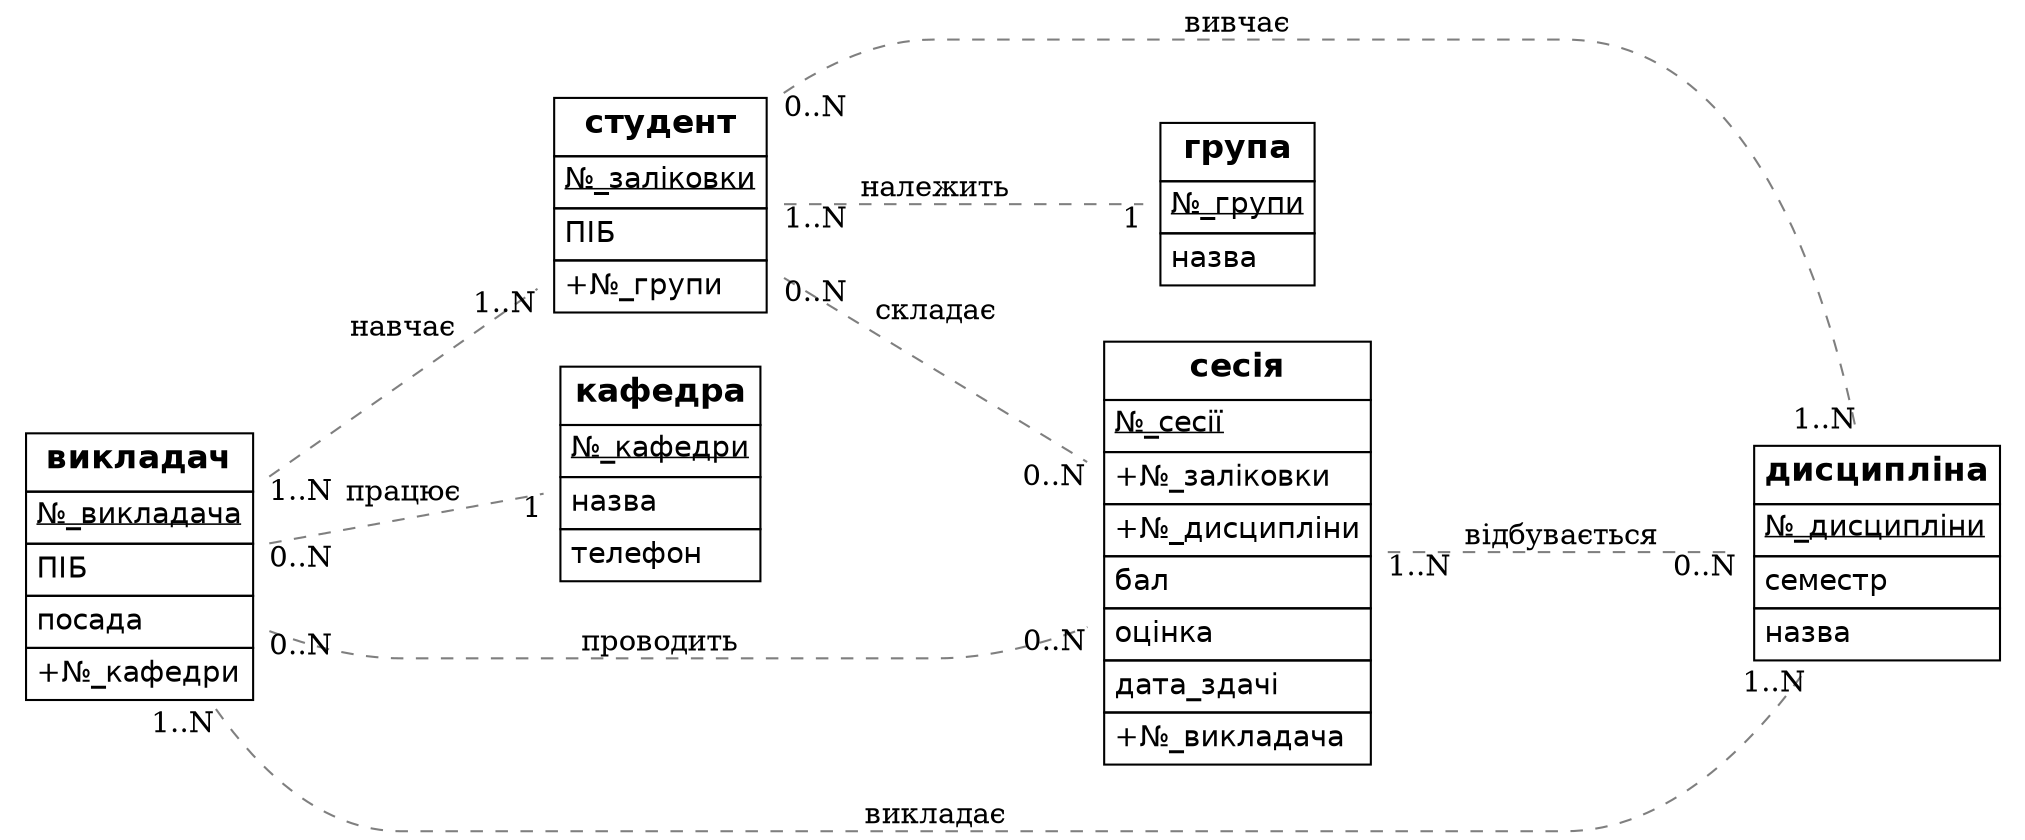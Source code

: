  graph {
    graph [rankdir=LR];
    node [label="\N",
        shape=plaintext
    ];
    edge [color=gray50,
        minlen=2,
        style=dashed
    ];

"студент" [label=<<FONT FACE="Helvetica"><TABLE BORDER="0" CELLBORDER="1" CELLPADDING="4" CELLSPACING="0"><TR><TD><B><FONT POINT-SIZE="16">студент</FONT></B></TD></TR><TR><TD ALIGN="LEFT"><u><FONT>№_заліковки</FONT></u></TD></TR><TR><TD ALIGN="LEFT"><FONT>ПІБ</FONT></TD></TR><TR><TD ALIGN="LEFT"><FONT>+№_групи</FONT></TD></TR></TABLE></FONT>>];
"група" [label=<<FONT FACE="Helvetica"><TABLE BORDER="0" CELLBORDER="1" CELLPADDING="4" CELLSPACING="0"><TR><TD><B><FONT POINT-SIZE="16">група</FONT></B></TD></TR><TR><TD ALIGN="LEFT"><u><FONT>№_групи</FONT></u></TD></TR><TR><TD ALIGN="LEFT"><FONT>назва</FONT></TD></TR></TABLE></FONT>>];
"викладач" [label=<<FONT FACE="Helvetica"><TABLE BORDER="0" CELLBORDER="1" CELLPADDING="4" CELLSPACING="0"><TR><TD><B><FONT POINT-SIZE="16">викладач</FONT></B></TD></TR><TR><TD ALIGN="LEFT"><u><FONT>№_викладача</FONT></u></TD></TR><TR><TD ALIGN="LEFT"><FONT>ПІБ</FONT></TD></TR><TR><TD ALIGN="LEFT"><FONT>посада</FONT></TD></TR><TR><TD ALIGN="LEFT"><FONT>+№_кафедри</FONT></TD></TR></TABLE></FONT>>];
"кафедра" [label=<<FONT FACE="Helvetica"><TABLE BORDER="0" CELLBORDER="1" CELLPADDING="4" CELLSPACING="0"><TR><TD><B><FONT POINT-SIZE="16">кафедра</FONT></B></TD></TR><TR><TD ALIGN="LEFT"><u><FONT>№_кафедри</FONT></u></TD></TR><TR><TD ALIGN="LEFT"><FONT>назва</FONT></TD></TR><TR><TD ALIGN="LEFT"><FONT>телефон</FONT></TD></TR></TABLE></FONT>>];
"дисципліна" [label=<<FONT FACE="Helvetica"><TABLE BORDER="0" CELLBORDER="1" CELLPADDING="4" CELLSPACING="0"><TR><TD><B><FONT POINT-SIZE="16">дисципліна</FONT></B></TD></TR><TR><TD ALIGN="LEFT"><u><FONT>№_дисципліни</FONT></u></TD></TR><TR><TD ALIGN="LEFT"><FONT>семестр</FONT></TD></TR><TR><TD ALIGN="LEFT"><FONT>назва</FONT></TD></TR></TABLE></FONT>>];
"сесія" [label=<<FONT FACE="Helvetica"><TABLE BORDER="0" CELLBORDER="1" CELLPADDING="4" CELLSPACING="0"><TR><TD><B><FONT POINT-SIZE="16">сесія</FONT></B></TD></TR><TR><TD ALIGN="LEFT"><u><FONT>№_сесії</FONT></u></TD></TR><TR><TD ALIGN="LEFT"><FONT>+№_заліковки</FONT></TD></TR><TR><TD ALIGN="LEFT"><FONT>+№_дисципліни</FONT></TD></TR><TR><TD ALIGN="LEFT"><FONT>бал</FONT></TD></TR><TR><TD ALIGN="LEFT"><FONT>оцінка</FONT></TD></TR><TR><TD ALIGN="LEFT"><FONT>дата_здачі</FONT></TD></TR><TR><TD ALIGN="LEFT"><FONT>+№_викладача</FONT></TD></TR></TABLE></FONT>>];
"студент" -- "група" [taillabel=<<FONT>1..N</FONT>>,label=<<FONT>належить</FONT>>,headlabel=<<FONT>1</FONT>>];
"студент" -- "дисципліна" [taillabel=<<FONT>0..N</FONT>>,label=<<FONT>вивчає</FONT>>,headlabel=<<FONT>1..N</FONT>>];
"студент" -- "сесія" [taillabel=<<FONT>0..N</FONT>>,label=<<FONT>складає</FONT>>,headlabel=<<FONT>0..N</FONT>>];
"викладач" -- "кафедра" [taillabel=<<FONT>0..N</FONT>>,label=<<FONT>працює</FONT>>,headlabel=<<FONT>1</FONT>>];
"викладач" -- "дисципліна" [taillabel=<<FONT>1..N</FONT>>,label=<<FONT>викладає</FONT>>,headlabel=<<FONT>1..N</FONT>>];
"викладач" -- "студент" [taillabel=<<FONT>1..N</FONT>>,label=<<FONT>навчає</FONT>>,headlabel=<<FONT>1..N</FONT>>];
"викладач" -- "сесія" [taillabel=<<FONT>0..N</FONT>>,label=<<FONT>проводить</FONT>>,headlabel=<<FONT>0..N</FONT>>];
"сесія" -- "дисципліна" [taillabel=<<FONT>1..N</FONT>>,label=<<FONT>відбувається</FONT>>,headlabel=<<FONT>0..N</FONT>>];
}
